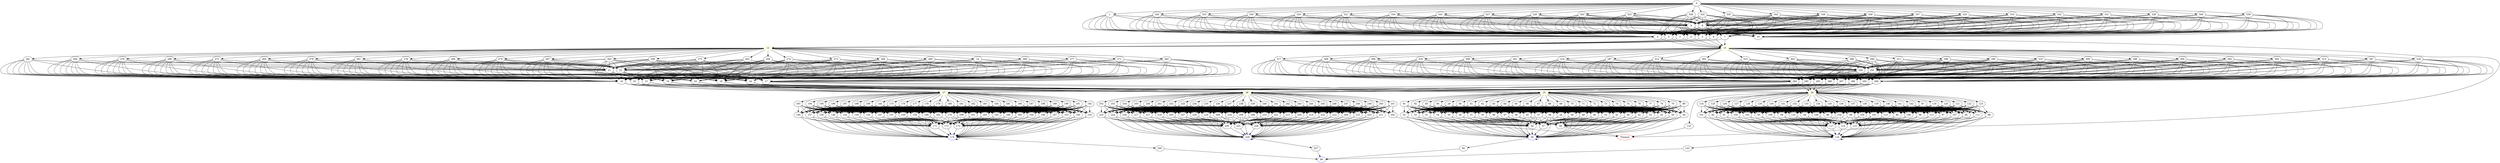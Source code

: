 digraph G {
	0 -> 1;
	0 -> 319;
	0 -> 320;
	0 -> 321;
	0 -> 322;
	0 -> 323;
	0 -> 324;
	0 -> 325;
	0 -> 326;
	0 -> 327;
	0 -> 328;
	0 -> 329;
	0 -> 330;
	0 -> 331;
	0 -> 332;
	0 -> 333;
	0 -> 334;
	0 -> 335;
	0 -> 336;
	0 -> 337;
	0 -> 338;
	0 -> 339;
	0 -> 340;
	0 -> 341;
	0 -> 342;
	0 -> 343;
	1 -> 2;
	1 -> 3;
	1 -> 4;
	1 -> 5;
	1 -> 6;
	1 -> 7;
	1 -> 8;
	1 -> 9;
	1 -> 10;
	1 -> 11;
	2 -> "12";
12 [color=yellow];
	2 -> "13";
13 [color=yellow];
	3 -> "12";
12 [color=yellow];
	3 -> "13";
13 [color=yellow];
	4 -> "12";
12 [color=yellow];
	4 -> "13";
13 [color=yellow];
	5 -> "12";
12 [color=yellow];
	5 -> "13";
13 [color=yellow];
	6 -> "12";
12 [color=yellow];
	6 -> "13";
13 [color=yellow];
	7 -> "12";
12 [color=yellow];
	7 -> "13";
13 [color=yellow];
	8 -> 2;
	8 -> 3;
	8 -> 4;
	8 -> 5;
	8 -> 6;
	8 -> 7;
	8 -> 10;
	8 -> 11;
	9 -> 2;
	9 -> 3;
	9 -> 4;
	9 -> 5;
	9 -> 6;
	9 -> 7;
	9 -> 10;
	9 -> 11;
	10 -> "Timeout";
Timeout [color=red];
	11 -> "12";
12 [color=yellow];
	11 -> "13";
13 [color=yellow];
	12 -> 14;
	12 -> 258;
	12 -> 259;
	12 -> 260;
	12 -> 261;
	12 -> 262;
	12 -> 263;
	12 -> 264;
	12 -> 265;
	12 -> 266;
	12 -> 267;
	12 -> 268;
	12 -> 269;
	12 -> 270;
	12 -> 271;
	12 -> 272;
	12 -> 273;
	12 -> 274;
	12 -> 275;
	12 -> 276;
	12 -> 277;
	12 -> 278;
	12 -> 279;
	12 -> 280;
	12 -> 281;
	12 -> 282;
	13 -> 283;
	13 -> 294;
	13 -> 295;
	13 -> 296;
	13 -> 297;
	13 -> 298;
	13 -> 299;
	13 -> 300;
	13 -> 301;
	13 -> 302;
	13 -> 303;
	13 -> 304;
	13 -> 305;
	13 -> 306;
	13 -> 307;
	13 -> 308;
	13 -> 309;
	13 -> 310;
	13 -> 311;
	13 -> 312;
	13 -> 313;
	13 -> 314;
	13 -> 315;
	13 -> 316;
	13 -> 317;
	13 -> 318;
	14 -> 15;
	14 -> 16;
	14 -> 17;
	14 -> 18;
	14 -> 19;
	14 -> 20;
	14 -> 21;
	14 -> 22;
	14 -> 23;
	14 -> 24;
	15 -> "25";
25 [color=yellow];
	15 -> "26";
26 [color=yellow];
	15 -> "27";
27 [color=yellow];
	15 -> "28";
28 [color=yellow];
	16 -> "25";
25 [color=yellow];
	16 -> "26";
26 [color=yellow];
	16 -> "27";
27 [color=yellow];
	16 -> "28";
28 [color=yellow];
	17 -> "25";
25 [color=yellow];
	17 -> "26";
26 [color=yellow];
	17 -> "27";
27 [color=yellow];
	17 -> "28";
28 [color=yellow];
	18 -> "25";
25 [color=yellow];
	18 -> "26";
26 [color=yellow];
	18 -> "27";
27 [color=yellow];
	18 -> "28";
28 [color=yellow];
	19 -> "25";
25 [color=yellow];
	19 -> "26";
26 [color=yellow];
	19 -> "27";
27 [color=yellow];
	19 -> "28";
28 [color=yellow];
	20 -> "25";
25 [color=yellow];
	20 -> "26";
26 [color=yellow];
	20 -> "27";
27 [color=yellow];
	20 -> "28";
28 [color=yellow];
	21 -> 15;
	21 -> 16;
	21 -> 17;
	21 -> 18;
	21 -> 19;
	21 -> 20;
	21 -> 23;
	21 -> 24;
	22 -> 15;
	22 -> 16;
	22 -> 17;
	22 -> 18;
	22 -> 19;
	22 -> 20;
	22 -> 23;
	22 -> 24;
	23 -> "25";
25 [color=yellow];
	23 -> "26";
26 [color=yellow];
	23 -> "27";
27 [color=yellow];
	23 -> "28";
28 [color=yellow];
	24 -> "25";
25 [color=yellow];
	24 -> "26";
26 [color=yellow];
	24 -> "27";
27 [color=yellow];
	24 -> "28";
28 [color=yellow];
	25 -> 29;
	25 -> 60;
	25 -> 61;
	25 -> 62;
	25 -> 63;
	25 -> 64;
	25 -> 65;
	25 -> 66;
	25 -> 67;
	25 -> 68;
	25 -> 69;
	25 -> 70;
	25 -> 71;
	25 -> 72;
	25 -> 73;
	25 -> 74;
	25 -> 75;
	25 -> 76;
	25 -> 77;
	25 -> 78;
	25 -> 79;
	25 -> 80;
	25 -> 81;
	25 -> 82;
	25 -> 83;
	25 -> 84;
	26 -> 87;
	26 -> 118;
	26 -> 119;
	26 -> 120;
	26 -> 121;
	26 -> 122;
	26 -> 123;
	26 -> 124;
	26 -> 125;
	26 -> 126;
	26 -> 127;
	26 -> 128;
	26 -> 129;
	26 -> 130;
	26 -> 131;
	26 -> 132;
	26 -> 133;
	26 -> 134;
	26 -> 135;
	26 -> 136;
	26 -> 137;
	26 -> 138;
	26 -> 139;
	26 -> 140;
	26 -> 141;
	26 -> 142;
	27 -> 144;
	27 -> 175;
	27 -> 176;
	27 -> 177;
	27 -> 178;
	27 -> 179;
	27 -> 180;
	27 -> 181;
	27 -> 182;
	27 -> 183;
	27 -> 184;
	27 -> 185;
	27 -> 186;
	27 -> 187;
	27 -> 188;
	27 -> 189;
	27 -> 190;
	27 -> 191;
	27 -> 192;
	27 -> 193;
	27 -> 194;
	27 -> 195;
	27 -> 196;
	27 -> 197;
	27 -> 198;
	27 -> 199;
	28 -> 201;
	28 -> 232;
	28 -> 233;
	28 -> 234;
	28 -> 235;
	28 -> 236;
	28 -> 237;
	28 -> 238;
	28 -> 239;
	28 -> 240;
	28 -> 241;
	28 -> 242;
	28 -> 243;
	28 -> 244;
	28 -> 245;
	28 -> 246;
	28 -> 247;
	28 -> 248;
	28 -> 249;
	28 -> 250;
	28 -> 251;
	28 -> 252;
	28 -> 253;
	28 -> 254;
	28 -> 255;
	28 -> 256;
	29 -> 30;
	29 -> 31;
	29 -> 32;
	29 -> 33;
	29 -> 34;
	29 -> 35;
	29 -> 36;
	29 -> 37;
	29 -> 38;
	29 -> 39;
	29 -> 40;
	29 -> 41;
	29 -> 42;
	29 -> 43;
	29 -> 44;
	29 -> 45;
	29 -> 46;
	29 -> 47;
	29 -> 48;
	29 -> 49;
	29 -> 50;
	29 -> 51;
	29 -> 52;
	29 -> 53;
	29 -> 54;
	29 -> 55;
	30 -> "56";
56 [color=blue];
	30 -> 57;
	30 -> 58;
	30 -> 59;
	31 -> "56";
56 [color=blue];
	31 -> 57;
	31 -> 58;
	31 -> 59;
	32 -> "56";
56 [color=blue];
	32 -> 57;
	32 -> 58;
	32 -> 59;
	33 -> "56";
56 [color=blue];
	33 -> 57;
	33 -> 58;
	33 -> 59;
	34 -> "56";
56 [color=blue];
	34 -> 57;
	34 -> 58;
	34 -> 59;
	35 -> "56";
56 [color=blue];
	35 -> 57;
	35 -> 58;
	35 -> 59;
	36 -> "56";
56 [color=blue];
	36 -> 57;
	36 -> 58;
	36 -> 59;
	37 -> "56";
56 [color=blue];
	37 -> 57;
	37 -> 58;
	37 -> 59;
	38 -> "56";
56 [color=blue];
	38 -> 57;
	38 -> 58;
	38 -> 59;
	39 -> "56";
56 [color=blue];
	39 -> 57;
	39 -> 58;
	39 -> 59;
	40 -> "56";
56 [color=blue];
	40 -> 57;
	40 -> 58;
	40 -> 59;
	41 -> "56";
56 [color=blue];
	41 -> 57;
	41 -> 58;
	41 -> 59;
	42 -> "56";
56 [color=blue];
	42 -> 57;
	42 -> 58;
	42 -> 59;
	43 -> "56";
56 [color=blue];
	43 -> 57;
	43 -> 58;
	43 -> 59;
	44 -> "56";
56 [color=blue];
	44 -> 57;
	44 -> 58;
	44 -> 59;
	45 -> "56";
56 [color=blue];
	45 -> 57;
	45 -> 58;
	45 -> 59;
	46 -> "56";
56 [color=blue];
	46 -> 57;
	46 -> 58;
	46 -> 59;
	47 -> "56";
56 [color=blue];
	47 -> 57;
	47 -> 58;
	47 -> 59;
	48 -> "56";
56 [color=blue];
	48 -> 57;
	48 -> 58;
	48 -> 59;
	49 -> "56";
56 [color=blue];
	49 -> 57;
	49 -> 58;
	49 -> 59;
	50 -> "56";
56 [color=blue];
	50 -> 57;
	50 -> 58;
	50 -> 59;
	51 -> "56";
56 [color=blue];
	51 -> 57;
	51 -> 58;
	51 -> 59;
	52 -> "56";
56 [color=blue];
	52 -> 57;
	52 -> 58;
	52 -> 59;
	53 -> "56";
56 [color=blue];
	53 -> 57;
	53 -> 58;
	53 -> 59;
	54 -> "56";
56 [color=blue];
	54 -> 57;
	54 -> 58;
	54 -> 59;
	55 -> "56";
56 [color=blue];
	55 -> 57;
	55 -> 58;
	55 -> 59;
	56 -> "56";
56 [color=blue];
	56 -> 85;
	57 -> "56";
56 [color=blue];
	58 -> "Timeout";
Timeout [color=red];
	59 -> "56";
56 [color=blue];
	60 -> 30;
	60 -> 31;
	60 -> 32;
	60 -> 33;
	60 -> 34;
	60 -> 35;
	60 -> 36;
	60 -> 37;
	60 -> 38;
	60 -> 39;
	60 -> 40;
	60 -> 41;
	60 -> 42;
	60 -> 43;
	60 -> 44;
	60 -> 45;
	60 -> 46;
	60 -> 47;
	60 -> 48;
	60 -> 49;
	60 -> 50;
	60 -> 51;
	60 -> 52;
	60 -> 53;
	60 -> 54;
	60 -> 55;
	61 -> 30;
	61 -> 31;
	61 -> 32;
	61 -> 33;
	61 -> 34;
	61 -> 35;
	61 -> 36;
	61 -> 37;
	61 -> 38;
	61 -> 39;
	61 -> 40;
	61 -> 41;
	61 -> 42;
	61 -> 43;
	61 -> 44;
	61 -> 45;
	61 -> 46;
	61 -> 47;
	61 -> 48;
	61 -> 49;
	61 -> 50;
	61 -> 51;
	61 -> 52;
	61 -> 53;
	61 -> 54;
	61 -> 55;
	62 -> 30;
	62 -> 31;
	62 -> 32;
	62 -> 33;
	62 -> 34;
	62 -> 35;
	62 -> 36;
	62 -> 37;
	62 -> 38;
	62 -> 39;
	62 -> 40;
	62 -> 41;
	62 -> 42;
	62 -> 43;
	62 -> 44;
	62 -> 45;
	62 -> 46;
	62 -> 47;
	62 -> 48;
	62 -> 49;
	62 -> 50;
	62 -> 51;
	62 -> 52;
	62 -> 53;
	62 -> 54;
	62 -> 55;
	63 -> 30;
	63 -> 31;
	63 -> 32;
	63 -> 33;
	63 -> 34;
	63 -> 35;
	63 -> 36;
	63 -> 37;
	63 -> 38;
	63 -> 39;
	63 -> 40;
	63 -> 41;
	63 -> 42;
	63 -> 43;
	63 -> 44;
	63 -> 45;
	63 -> 46;
	63 -> 47;
	63 -> 48;
	63 -> 49;
	63 -> 50;
	63 -> 51;
	63 -> 52;
	63 -> 53;
	63 -> 54;
	63 -> 55;
	64 -> 30;
	64 -> 31;
	64 -> 32;
	64 -> 33;
	64 -> 34;
	64 -> 35;
	64 -> 36;
	64 -> 37;
	64 -> 38;
	64 -> 39;
	64 -> 40;
	64 -> 41;
	64 -> 42;
	64 -> 43;
	64 -> 44;
	64 -> 45;
	64 -> 46;
	64 -> 47;
	64 -> 48;
	64 -> 49;
	64 -> 50;
	64 -> 51;
	64 -> 52;
	64 -> 53;
	64 -> 54;
	64 -> 55;
	65 -> 30;
	65 -> 31;
	65 -> 32;
	65 -> 33;
	65 -> 34;
	65 -> 35;
	65 -> 36;
	65 -> 37;
	65 -> 38;
	65 -> 39;
	65 -> 40;
	65 -> 41;
	65 -> 42;
	65 -> 43;
	65 -> 44;
	65 -> 45;
	65 -> 46;
	65 -> 47;
	65 -> 48;
	65 -> 49;
	65 -> 50;
	65 -> 51;
	65 -> 52;
	65 -> 53;
	65 -> 54;
	65 -> 55;
	66 -> 30;
	66 -> 31;
	66 -> 32;
	66 -> 33;
	66 -> 34;
	66 -> 35;
	66 -> 36;
	66 -> 37;
	66 -> 38;
	66 -> 39;
	66 -> 40;
	66 -> 41;
	66 -> 42;
	66 -> 43;
	66 -> 44;
	66 -> 45;
	66 -> 46;
	66 -> 47;
	66 -> 48;
	66 -> 49;
	66 -> 50;
	66 -> 51;
	66 -> 52;
	66 -> 53;
	66 -> 54;
	66 -> 55;
	67 -> 30;
	67 -> 31;
	67 -> 32;
	67 -> 33;
	67 -> 34;
	67 -> 35;
	67 -> 36;
	67 -> 37;
	67 -> 38;
	67 -> 39;
	67 -> 40;
	67 -> 41;
	67 -> 42;
	67 -> 43;
	67 -> 44;
	67 -> 45;
	67 -> 46;
	67 -> 47;
	67 -> 48;
	67 -> 49;
	67 -> 50;
	67 -> 51;
	67 -> 52;
	67 -> 53;
	67 -> 54;
	67 -> 55;
	68 -> 30;
	68 -> 31;
	68 -> 32;
	68 -> 33;
	68 -> 34;
	68 -> 35;
	68 -> 36;
	68 -> 37;
	68 -> 38;
	68 -> 39;
	68 -> 40;
	68 -> 41;
	68 -> 42;
	68 -> 43;
	68 -> 44;
	68 -> 45;
	68 -> 46;
	68 -> 47;
	68 -> 48;
	68 -> 49;
	68 -> 50;
	68 -> 51;
	68 -> 52;
	68 -> 53;
	68 -> 54;
	68 -> 55;
	69 -> 30;
	69 -> 31;
	69 -> 32;
	69 -> 33;
	69 -> 34;
	69 -> 35;
	69 -> 36;
	69 -> 37;
	69 -> 38;
	69 -> 39;
	69 -> 40;
	69 -> 41;
	69 -> 42;
	69 -> 43;
	69 -> 44;
	69 -> 45;
	69 -> 46;
	69 -> 47;
	69 -> 48;
	69 -> 49;
	69 -> 50;
	69 -> 51;
	69 -> 52;
	69 -> 53;
	69 -> 54;
	69 -> 55;
	70 -> 30;
	70 -> 31;
	70 -> 32;
	70 -> 33;
	70 -> 34;
	70 -> 35;
	70 -> 36;
	70 -> 37;
	70 -> 38;
	70 -> 39;
	70 -> 40;
	70 -> 41;
	70 -> 42;
	70 -> 43;
	70 -> 44;
	70 -> 45;
	70 -> 46;
	70 -> 47;
	70 -> 48;
	70 -> 49;
	70 -> 50;
	70 -> 51;
	70 -> 52;
	70 -> 53;
	70 -> 54;
	70 -> 55;
	71 -> 30;
	71 -> 31;
	71 -> 32;
	71 -> 33;
	71 -> 34;
	71 -> 35;
	71 -> 36;
	71 -> 37;
	71 -> 38;
	71 -> 39;
	71 -> 40;
	71 -> 41;
	71 -> 42;
	71 -> 43;
	71 -> 44;
	71 -> 45;
	71 -> 46;
	71 -> 47;
	71 -> 48;
	71 -> 49;
	71 -> 50;
	71 -> 51;
	71 -> 52;
	71 -> 53;
	71 -> 54;
	71 -> 55;
	72 -> 30;
	72 -> 31;
	72 -> 32;
	72 -> 33;
	72 -> 34;
	72 -> 35;
	72 -> 36;
	72 -> 37;
	72 -> 38;
	72 -> 39;
	72 -> 40;
	72 -> 41;
	72 -> 42;
	72 -> 43;
	72 -> 44;
	72 -> 45;
	72 -> 46;
	72 -> 47;
	72 -> 48;
	72 -> 49;
	72 -> 50;
	72 -> 51;
	72 -> 52;
	72 -> 53;
	72 -> 54;
	72 -> 55;
	73 -> 30;
	73 -> 31;
	73 -> 32;
	73 -> 33;
	73 -> 34;
	73 -> 35;
	73 -> 36;
	73 -> 37;
	73 -> 38;
	73 -> 39;
	73 -> 40;
	73 -> 41;
	73 -> 42;
	73 -> 43;
	73 -> 44;
	73 -> 45;
	73 -> 46;
	73 -> 47;
	73 -> 48;
	73 -> 49;
	73 -> 50;
	73 -> 51;
	73 -> 52;
	73 -> 53;
	73 -> 54;
	73 -> 55;
	74 -> 30;
	74 -> 31;
	74 -> 32;
	74 -> 33;
	74 -> 34;
	74 -> 35;
	74 -> 36;
	74 -> 37;
	74 -> 38;
	74 -> 39;
	74 -> 40;
	74 -> 41;
	74 -> 42;
	74 -> 43;
	74 -> 44;
	74 -> 45;
	74 -> 46;
	74 -> 47;
	74 -> 48;
	74 -> 49;
	74 -> 50;
	74 -> 51;
	74 -> 52;
	74 -> 53;
	74 -> 54;
	74 -> 55;
	75 -> 30;
	75 -> 31;
	75 -> 32;
	75 -> 33;
	75 -> 34;
	75 -> 35;
	75 -> 36;
	75 -> 37;
	75 -> 38;
	75 -> 39;
	75 -> 40;
	75 -> 41;
	75 -> 42;
	75 -> 43;
	75 -> 44;
	75 -> 45;
	75 -> 46;
	75 -> 47;
	75 -> 48;
	75 -> 49;
	75 -> 50;
	75 -> 51;
	75 -> 52;
	75 -> 53;
	75 -> 54;
	75 -> 55;
	76 -> 30;
	76 -> 31;
	76 -> 32;
	76 -> 33;
	76 -> 34;
	76 -> 35;
	76 -> 36;
	76 -> 37;
	76 -> 38;
	76 -> 39;
	76 -> 40;
	76 -> 41;
	76 -> 42;
	76 -> 43;
	76 -> 44;
	76 -> 45;
	76 -> 46;
	76 -> 47;
	76 -> 48;
	76 -> 49;
	76 -> 50;
	76 -> 51;
	76 -> 52;
	76 -> 53;
	76 -> 54;
	76 -> 55;
	77 -> 30;
	77 -> 31;
	77 -> 32;
	77 -> 33;
	77 -> 34;
	77 -> 35;
	77 -> 36;
	77 -> 37;
	77 -> 38;
	77 -> 39;
	77 -> 40;
	77 -> 41;
	77 -> 42;
	77 -> 43;
	77 -> 44;
	77 -> 45;
	77 -> 46;
	77 -> 47;
	77 -> 48;
	77 -> 49;
	77 -> 50;
	77 -> 51;
	77 -> 52;
	77 -> 53;
	77 -> 54;
	77 -> 55;
	78 -> 30;
	78 -> 31;
	78 -> 32;
	78 -> 33;
	78 -> 34;
	78 -> 35;
	78 -> 36;
	78 -> 37;
	78 -> 38;
	78 -> 39;
	78 -> 40;
	78 -> 41;
	78 -> 42;
	78 -> 43;
	78 -> 44;
	78 -> 45;
	78 -> 46;
	78 -> 47;
	78 -> 48;
	78 -> 49;
	78 -> 50;
	78 -> 51;
	78 -> 52;
	78 -> 53;
	78 -> 54;
	78 -> 55;
	79 -> 30;
	79 -> 31;
	79 -> 32;
	79 -> 33;
	79 -> 34;
	79 -> 35;
	79 -> 36;
	79 -> 37;
	79 -> 38;
	79 -> 39;
	79 -> 40;
	79 -> 41;
	79 -> 42;
	79 -> 43;
	79 -> 44;
	79 -> 45;
	79 -> 46;
	79 -> 47;
	79 -> 48;
	79 -> 49;
	79 -> 50;
	79 -> 51;
	79 -> 52;
	79 -> 53;
	79 -> 54;
	79 -> 55;
	80 -> 30;
	80 -> 31;
	80 -> 32;
	80 -> 33;
	80 -> 34;
	80 -> 35;
	80 -> 36;
	80 -> 37;
	80 -> 38;
	80 -> 39;
	80 -> 40;
	80 -> 41;
	80 -> 42;
	80 -> 43;
	80 -> 44;
	80 -> 45;
	80 -> 46;
	80 -> 47;
	80 -> 48;
	80 -> 49;
	80 -> 50;
	80 -> 51;
	80 -> 52;
	80 -> 53;
	80 -> 54;
	80 -> 55;
	81 -> 30;
	81 -> 31;
	81 -> 32;
	81 -> 33;
	81 -> 34;
	81 -> 35;
	81 -> 36;
	81 -> 37;
	81 -> 38;
	81 -> 39;
	81 -> 40;
	81 -> 41;
	81 -> 42;
	81 -> 43;
	81 -> 44;
	81 -> 45;
	81 -> 46;
	81 -> 47;
	81 -> 48;
	81 -> 49;
	81 -> 50;
	81 -> 51;
	81 -> 52;
	81 -> 53;
	81 -> 54;
	81 -> 55;
	82 -> 30;
	82 -> 31;
	82 -> 32;
	82 -> 33;
	82 -> 34;
	82 -> 35;
	82 -> 36;
	82 -> 37;
	82 -> 38;
	82 -> 39;
	82 -> 40;
	82 -> 41;
	82 -> 42;
	82 -> 43;
	82 -> 44;
	82 -> 45;
	82 -> 46;
	82 -> 47;
	82 -> 48;
	82 -> 49;
	82 -> 50;
	82 -> 51;
	82 -> 52;
	82 -> 53;
	82 -> 54;
	82 -> 55;
	83 -> 30;
	83 -> 31;
	83 -> 32;
	83 -> 33;
	83 -> 34;
	83 -> 35;
	83 -> 36;
	83 -> 37;
	83 -> 38;
	83 -> 39;
	83 -> 40;
	83 -> 41;
	83 -> 42;
	83 -> 43;
	83 -> 44;
	83 -> 45;
	83 -> 46;
	83 -> 47;
	83 -> 48;
	83 -> 49;
	83 -> 50;
	83 -> 51;
	83 -> 52;
	83 -> 53;
	83 -> 54;
	83 -> 55;
	84 -> 30;
	84 -> 31;
	84 -> 32;
	84 -> 33;
	84 -> 34;
	84 -> 35;
	84 -> 36;
	84 -> 37;
	84 -> 38;
	84 -> 39;
	84 -> 40;
	84 -> 41;
	84 -> 42;
	84 -> 43;
	84 -> 44;
	84 -> 45;
	84 -> 46;
	84 -> 47;
	84 -> 48;
	84 -> 49;
	84 -> 50;
	84 -> 51;
	84 -> 52;
	84 -> 53;
	84 -> 54;
	84 -> 55;
	85 -> "86";
86 [color=blue];
	87 -> 88;
	87 -> 89;
	87 -> 90;
	87 -> 91;
	87 -> 92;
	87 -> 93;
	87 -> 94;
	87 -> 95;
	87 -> 96;
	87 -> 97;
	87 -> 98;
	87 -> 99;
	87 -> 100;
	87 -> 101;
	87 -> 102;
	87 -> 103;
	87 -> 104;
	87 -> 105;
	87 -> 106;
	87 -> 107;
	87 -> 108;
	87 -> 109;
	87 -> 110;
	87 -> 111;
	87 -> 112;
	87 -> 113;
	88 -> 114;
	88 -> 115;
	88 -> "116";
116 [color=blue];
	88 -> 117;
	89 -> 114;
	89 -> 115;
	89 -> "116";
116 [color=blue];
	89 -> 117;
	90 -> 114;
	90 -> 115;
	90 -> "116";
116 [color=blue];
	90 -> 117;
	91 -> 114;
	91 -> 115;
	91 -> "116";
116 [color=blue];
	91 -> 117;
	92 -> 114;
	92 -> 115;
	92 -> "116";
116 [color=blue];
	92 -> 117;
	93 -> 114;
	93 -> 115;
	93 -> "116";
116 [color=blue];
	93 -> 117;
	94 -> 114;
	94 -> 115;
	94 -> "116";
116 [color=blue];
	94 -> 117;
	95 -> 114;
	95 -> 115;
	95 -> "116";
116 [color=blue];
	95 -> 117;
	96 -> 114;
	96 -> 115;
	96 -> "116";
116 [color=blue];
	96 -> 117;
	97 -> 114;
	97 -> 115;
	97 -> "116";
116 [color=blue];
	97 -> 117;
	98 -> 114;
	98 -> 115;
	98 -> "116";
116 [color=blue];
	98 -> 117;
	99 -> 114;
	99 -> 115;
	99 -> "116";
116 [color=blue];
	99 -> 117;
	100 -> 114;
	100 -> 115;
	100 -> "116";
116 [color=blue];
	100 -> 117;
	101 -> 114;
	101 -> 115;
	101 -> "116";
116 [color=blue];
	101 -> 117;
	102 -> 114;
	102 -> 115;
	102 -> "116";
116 [color=blue];
	102 -> 117;
	103 -> 114;
	103 -> 115;
	103 -> "116";
116 [color=blue];
	103 -> 117;
	104 -> 114;
	104 -> 115;
	104 -> "116";
116 [color=blue];
	104 -> 117;
	105 -> 114;
	105 -> 115;
	105 -> "116";
116 [color=blue];
	105 -> 117;
	106 -> 114;
	106 -> 115;
	106 -> "116";
116 [color=blue];
	106 -> 117;
	107 -> 114;
	107 -> 115;
	107 -> "116";
116 [color=blue];
	107 -> 117;
	108 -> 114;
	108 -> 115;
	108 -> "116";
116 [color=blue];
	108 -> 117;
	109 -> 114;
	109 -> 115;
	109 -> "116";
116 [color=blue];
	109 -> 117;
	110 -> 114;
	110 -> 115;
	110 -> "116";
116 [color=blue];
	110 -> 117;
	111 -> 114;
	111 -> 115;
	111 -> "116";
116 [color=blue];
	111 -> 117;
	112 -> 114;
	112 -> 115;
	112 -> "116";
116 [color=blue];
	112 -> 117;
	113 -> 114;
	113 -> 115;
	113 -> "116";
116 [color=blue];
	113 -> 117;
	114 -> "116";
116 [color=blue];
	115 -> "116";
116 [color=blue];
	116 -> "116";
116 [color=blue];
	116 -> 143;
	117 -> "116";
116 [color=blue];
	118 -> 88;
	118 -> 89;
	118 -> 90;
	118 -> 91;
	118 -> 92;
	118 -> 93;
	118 -> 94;
	118 -> 95;
	118 -> 96;
	118 -> 97;
	118 -> 98;
	118 -> 99;
	118 -> 100;
	118 -> 101;
	118 -> 102;
	118 -> 103;
	118 -> 104;
	118 -> 105;
	118 -> 106;
	118 -> 107;
	118 -> 108;
	118 -> 109;
	118 -> 110;
	118 -> 111;
	118 -> 112;
	118 -> 113;
	119 -> "Timeout";
Timeout [color=red];
	120 -> 88;
	120 -> 89;
	120 -> 90;
	120 -> 91;
	120 -> 92;
	120 -> 93;
	120 -> 94;
	120 -> 95;
	120 -> 96;
	120 -> 97;
	120 -> 98;
	120 -> 99;
	120 -> 100;
	120 -> 101;
	120 -> 102;
	120 -> 103;
	120 -> 104;
	120 -> 105;
	120 -> 106;
	120 -> 107;
	120 -> 108;
	120 -> 109;
	120 -> 110;
	120 -> 111;
	120 -> 112;
	120 -> 113;
	121 -> 88;
	121 -> 89;
	121 -> 90;
	121 -> 91;
	121 -> 92;
	121 -> 93;
	121 -> 94;
	121 -> 95;
	121 -> 96;
	121 -> 97;
	121 -> 98;
	121 -> 99;
	121 -> 100;
	121 -> 101;
	121 -> 102;
	121 -> 103;
	121 -> 104;
	121 -> 105;
	121 -> 106;
	121 -> 107;
	121 -> 108;
	121 -> 109;
	121 -> 110;
	121 -> 111;
	121 -> 112;
	121 -> 113;
	122 -> 88;
	122 -> 89;
	122 -> 90;
	122 -> 91;
	122 -> 92;
	122 -> 93;
	122 -> 94;
	122 -> 95;
	122 -> 96;
	122 -> 97;
	122 -> 98;
	122 -> 99;
	122 -> 100;
	122 -> 101;
	122 -> 102;
	122 -> 103;
	122 -> 104;
	122 -> 105;
	122 -> 106;
	122 -> 107;
	122 -> 108;
	122 -> 109;
	122 -> 110;
	122 -> 111;
	122 -> 112;
	122 -> 113;
	123 -> 88;
	123 -> 89;
	123 -> 90;
	123 -> 91;
	123 -> 92;
	123 -> 93;
	123 -> 94;
	123 -> 95;
	123 -> 96;
	123 -> 97;
	123 -> 98;
	123 -> 99;
	123 -> 100;
	123 -> 101;
	123 -> 102;
	123 -> 103;
	123 -> 104;
	123 -> 105;
	123 -> 106;
	123 -> 107;
	123 -> 108;
	123 -> 109;
	123 -> 110;
	123 -> 111;
	123 -> 112;
	123 -> 113;
	124 -> 88;
	124 -> 89;
	124 -> 90;
	124 -> 91;
	124 -> 92;
	124 -> 93;
	124 -> 94;
	124 -> 95;
	124 -> 96;
	124 -> 97;
	124 -> 98;
	124 -> 99;
	124 -> 100;
	124 -> 101;
	124 -> 102;
	124 -> 103;
	124 -> 104;
	124 -> 105;
	124 -> 106;
	124 -> 107;
	124 -> 108;
	124 -> 109;
	124 -> 110;
	124 -> 111;
	124 -> 112;
	124 -> 113;
	125 -> 88;
	125 -> 89;
	125 -> 90;
	125 -> 91;
	125 -> 92;
	125 -> 93;
	125 -> 94;
	125 -> 95;
	125 -> 96;
	125 -> 97;
	125 -> 98;
	125 -> 99;
	125 -> 100;
	125 -> 101;
	125 -> 102;
	125 -> 103;
	125 -> 104;
	125 -> 105;
	125 -> 106;
	125 -> 107;
	125 -> 108;
	125 -> 109;
	125 -> 110;
	125 -> 111;
	125 -> 112;
	125 -> 113;
	126 -> 88;
	126 -> 89;
	126 -> 90;
	126 -> 91;
	126 -> 92;
	126 -> 93;
	126 -> 94;
	126 -> 95;
	126 -> 96;
	126 -> 97;
	126 -> 98;
	126 -> 99;
	126 -> 100;
	126 -> 101;
	126 -> 102;
	126 -> 103;
	126 -> 104;
	126 -> 105;
	126 -> 106;
	126 -> 107;
	126 -> 108;
	126 -> 109;
	126 -> 110;
	126 -> 111;
	126 -> 112;
	126 -> 113;
	127 -> 88;
	127 -> 89;
	127 -> 90;
	127 -> 91;
	127 -> 92;
	127 -> 93;
	127 -> 94;
	127 -> 95;
	127 -> 96;
	127 -> 97;
	127 -> 98;
	127 -> 99;
	127 -> 100;
	127 -> 101;
	127 -> 102;
	127 -> 103;
	127 -> 104;
	127 -> 105;
	127 -> 106;
	127 -> 107;
	127 -> 108;
	127 -> 109;
	127 -> 110;
	127 -> 111;
	127 -> 112;
	127 -> 113;
	128 -> 88;
	128 -> 89;
	128 -> 90;
	128 -> 91;
	128 -> 92;
	128 -> 93;
	128 -> 94;
	128 -> 95;
	128 -> 96;
	128 -> 97;
	128 -> 98;
	128 -> 99;
	128 -> 100;
	128 -> 101;
	128 -> 102;
	128 -> 103;
	128 -> 104;
	128 -> 105;
	128 -> 106;
	128 -> 107;
	128 -> 108;
	128 -> 109;
	128 -> 110;
	128 -> 111;
	128 -> 112;
	128 -> 113;
	129 -> 88;
	129 -> 89;
	129 -> 90;
	129 -> 91;
	129 -> 92;
	129 -> 93;
	129 -> 94;
	129 -> 95;
	129 -> 96;
	129 -> 97;
	129 -> 98;
	129 -> 99;
	129 -> 100;
	129 -> 101;
	129 -> 102;
	129 -> 103;
	129 -> 104;
	129 -> 105;
	129 -> 106;
	129 -> 107;
	129 -> 108;
	129 -> 109;
	129 -> 110;
	129 -> 111;
	129 -> 112;
	129 -> 113;
	130 -> 88;
	130 -> 89;
	130 -> 90;
	130 -> 91;
	130 -> 92;
	130 -> 93;
	130 -> 94;
	130 -> 95;
	130 -> 96;
	130 -> 97;
	130 -> 98;
	130 -> 99;
	130 -> 100;
	130 -> 101;
	130 -> 102;
	130 -> 103;
	130 -> 104;
	130 -> 105;
	130 -> 106;
	130 -> 107;
	130 -> 108;
	130 -> 109;
	130 -> 110;
	130 -> 111;
	130 -> 112;
	130 -> 113;
	131 -> 88;
	131 -> 89;
	131 -> 90;
	131 -> 91;
	131 -> 92;
	131 -> 93;
	131 -> 94;
	131 -> 95;
	131 -> 96;
	131 -> 97;
	131 -> 98;
	131 -> 99;
	131 -> 100;
	131 -> 101;
	131 -> 102;
	131 -> 103;
	131 -> 104;
	131 -> 105;
	131 -> 106;
	131 -> 107;
	131 -> 108;
	131 -> 109;
	131 -> 110;
	131 -> 111;
	131 -> 112;
	131 -> 113;
	132 -> 88;
	132 -> 89;
	132 -> 90;
	132 -> 91;
	132 -> 92;
	132 -> 93;
	132 -> 94;
	132 -> 95;
	132 -> 96;
	132 -> 97;
	132 -> 98;
	132 -> 99;
	132 -> 100;
	132 -> 101;
	132 -> 102;
	132 -> 103;
	132 -> 104;
	132 -> 105;
	132 -> 106;
	132 -> 107;
	132 -> 108;
	132 -> 109;
	132 -> 110;
	132 -> 111;
	132 -> 112;
	132 -> 113;
	133 -> 88;
	133 -> 89;
	133 -> 90;
	133 -> 91;
	133 -> 92;
	133 -> 93;
	133 -> 94;
	133 -> 95;
	133 -> 96;
	133 -> 97;
	133 -> 98;
	133 -> 99;
	133 -> 100;
	133 -> 101;
	133 -> 102;
	133 -> 103;
	133 -> 104;
	133 -> 105;
	133 -> 106;
	133 -> 107;
	133 -> 108;
	133 -> 109;
	133 -> 110;
	133 -> 111;
	133 -> 112;
	133 -> 113;
	134 -> 88;
	134 -> 89;
	134 -> 90;
	134 -> 91;
	134 -> 92;
	134 -> 93;
	134 -> 94;
	134 -> 95;
	134 -> 96;
	134 -> 97;
	134 -> 98;
	134 -> 99;
	134 -> 100;
	134 -> 101;
	134 -> 102;
	134 -> 103;
	134 -> 104;
	134 -> 105;
	134 -> 106;
	134 -> 107;
	134 -> 108;
	134 -> 109;
	134 -> 110;
	134 -> 111;
	134 -> 112;
	134 -> 113;
	135 -> 88;
	135 -> 89;
	135 -> 90;
	135 -> 91;
	135 -> 92;
	135 -> 93;
	135 -> 94;
	135 -> 95;
	135 -> 96;
	135 -> 97;
	135 -> 98;
	135 -> 99;
	135 -> 100;
	135 -> 101;
	135 -> 102;
	135 -> 103;
	135 -> 104;
	135 -> 105;
	135 -> 106;
	135 -> 107;
	135 -> 108;
	135 -> 109;
	135 -> 110;
	135 -> 111;
	135 -> 112;
	135 -> 113;
	136 -> 88;
	136 -> 89;
	136 -> 90;
	136 -> 91;
	136 -> 92;
	136 -> 93;
	136 -> 94;
	136 -> 95;
	136 -> 96;
	136 -> 97;
	136 -> 98;
	136 -> 99;
	136 -> 100;
	136 -> 101;
	136 -> 102;
	136 -> 103;
	136 -> 104;
	136 -> 105;
	136 -> 106;
	136 -> 107;
	136 -> 108;
	136 -> 109;
	136 -> 110;
	136 -> 111;
	136 -> 112;
	136 -> 113;
	137 -> 88;
	137 -> 89;
	137 -> 90;
	137 -> 91;
	137 -> 92;
	137 -> 93;
	137 -> 94;
	137 -> 95;
	137 -> 96;
	137 -> 97;
	137 -> 98;
	137 -> 99;
	137 -> 100;
	137 -> 101;
	137 -> 102;
	137 -> 103;
	137 -> 104;
	137 -> 105;
	137 -> 106;
	137 -> 107;
	137 -> 108;
	137 -> 109;
	137 -> 110;
	137 -> 111;
	137 -> 112;
	137 -> 113;
	138 -> 88;
	138 -> 89;
	138 -> 90;
	138 -> 91;
	138 -> 92;
	138 -> 93;
	138 -> 94;
	138 -> 95;
	138 -> 96;
	138 -> 97;
	138 -> 98;
	138 -> 99;
	138 -> 100;
	138 -> 101;
	138 -> 102;
	138 -> 103;
	138 -> 104;
	138 -> 105;
	138 -> 106;
	138 -> 107;
	138 -> 108;
	138 -> 109;
	138 -> 110;
	138 -> 111;
	138 -> 112;
	138 -> 113;
	139 -> 88;
	139 -> 89;
	139 -> 90;
	139 -> 91;
	139 -> 92;
	139 -> 93;
	139 -> 94;
	139 -> 95;
	139 -> 96;
	139 -> 97;
	139 -> 98;
	139 -> 99;
	139 -> 100;
	139 -> 101;
	139 -> 102;
	139 -> 103;
	139 -> 104;
	139 -> 105;
	139 -> 106;
	139 -> 107;
	139 -> 108;
	139 -> 109;
	139 -> 110;
	139 -> 111;
	139 -> 112;
	139 -> 113;
	140 -> 88;
	140 -> 89;
	140 -> 90;
	140 -> 91;
	140 -> 92;
	140 -> 93;
	140 -> 94;
	140 -> 95;
	140 -> 96;
	140 -> 97;
	140 -> 98;
	140 -> 99;
	140 -> 100;
	140 -> 101;
	140 -> 102;
	140 -> 103;
	140 -> 104;
	140 -> 105;
	140 -> 106;
	140 -> 107;
	140 -> 108;
	140 -> 109;
	140 -> 110;
	140 -> 111;
	140 -> 112;
	140 -> 113;
	141 -> 88;
	141 -> 89;
	141 -> 90;
	141 -> 91;
	141 -> 92;
	141 -> 93;
	141 -> 94;
	141 -> 95;
	141 -> 96;
	141 -> 97;
	141 -> 98;
	141 -> 99;
	141 -> 100;
	141 -> 101;
	141 -> 102;
	141 -> 103;
	141 -> 104;
	141 -> 105;
	141 -> 106;
	141 -> 107;
	141 -> 108;
	141 -> 109;
	141 -> 110;
	141 -> 111;
	141 -> 112;
	141 -> 113;
	142 -> 88;
	142 -> 89;
	142 -> 90;
	142 -> 91;
	142 -> 92;
	142 -> 93;
	142 -> 94;
	142 -> 95;
	142 -> 96;
	142 -> 97;
	142 -> 98;
	142 -> 99;
	142 -> 100;
	142 -> 101;
	142 -> 102;
	142 -> 103;
	142 -> 104;
	142 -> 105;
	142 -> 106;
	142 -> 107;
	142 -> 108;
	142 -> 109;
	142 -> 110;
	142 -> 111;
	142 -> 112;
	142 -> 113;
	143 -> "86";
86 [color=blue];
	144 -> 145;
	144 -> 146;
	144 -> 147;
	144 -> 148;
	144 -> 149;
	144 -> 150;
	144 -> 151;
	144 -> 152;
	144 -> 153;
	144 -> 154;
	144 -> 155;
	144 -> 156;
	144 -> 157;
	144 -> 158;
	144 -> 159;
	144 -> 160;
	144 -> 161;
	144 -> 162;
	144 -> 163;
	144 -> 164;
	144 -> 165;
	144 -> 166;
	144 -> 167;
	144 -> 168;
	144 -> 169;
	144 -> 170;
	145 -> 171;
	145 -> 172;
	145 -> 173;
	145 -> "174";
174 [color=blue];
	146 -> 171;
	146 -> 172;
	146 -> 173;
	146 -> "174";
174 [color=blue];
	147 -> 171;
	147 -> 172;
	147 -> 173;
	147 -> "174";
174 [color=blue];
	148 -> 171;
	148 -> 172;
	148 -> 173;
	148 -> "174";
174 [color=blue];
	149 -> 171;
	149 -> 172;
	149 -> 173;
	149 -> "174";
174 [color=blue];
	150 -> 171;
	150 -> 172;
	150 -> 173;
	150 -> "174";
174 [color=blue];
	151 -> 171;
	151 -> 172;
	151 -> 173;
	151 -> "174";
174 [color=blue];
	152 -> 171;
	152 -> 172;
	152 -> 173;
	152 -> "174";
174 [color=blue];
	153 -> 171;
	153 -> 172;
	153 -> 173;
	153 -> "174";
174 [color=blue];
	154 -> 171;
	154 -> 172;
	154 -> 173;
	154 -> "174";
174 [color=blue];
	155 -> 171;
	155 -> 172;
	155 -> 173;
	155 -> "174";
174 [color=blue];
	156 -> 171;
	156 -> 172;
	156 -> 173;
	156 -> "174";
174 [color=blue];
	157 -> 171;
	157 -> 172;
	157 -> 173;
	157 -> "174";
174 [color=blue];
	158 -> 171;
	158 -> 172;
	158 -> 173;
	158 -> "174";
174 [color=blue];
	159 -> 171;
	159 -> 172;
	159 -> 173;
	159 -> "174";
174 [color=blue];
	160 -> 171;
	160 -> 172;
	160 -> 173;
	160 -> "174";
174 [color=blue];
	161 -> 171;
	161 -> 172;
	161 -> 173;
	161 -> "174";
174 [color=blue];
	162 -> 171;
	162 -> 172;
	162 -> 173;
	162 -> "174";
174 [color=blue];
	163 -> 171;
	163 -> 172;
	163 -> 173;
	163 -> "174";
174 [color=blue];
	164 -> 171;
	164 -> 172;
	164 -> 173;
	164 -> "174";
174 [color=blue];
	165 -> 171;
	165 -> 172;
	165 -> 173;
	165 -> "174";
174 [color=blue];
	166 -> 171;
	166 -> 172;
	166 -> 173;
	166 -> "174";
174 [color=blue];
	167 -> 171;
	167 -> 172;
	167 -> 173;
	167 -> "174";
174 [color=blue];
	168 -> 171;
	168 -> 172;
	168 -> 173;
	168 -> "174";
174 [color=blue];
	169 -> 171;
	169 -> 172;
	169 -> 173;
	169 -> "174";
174 [color=blue];
	170 -> 171;
	170 -> 172;
	170 -> 173;
	170 -> "174";
174 [color=blue];
	171 -> "174";
174 [color=blue];
	172 -> "174";
174 [color=blue];
	173 -> "174";
174 [color=blue];
	174 -> "174";
174 [color=blue];
	174 -> 200;
	175 -> 145;
	175 -> 146;
	175 -> 147;
	175 -> 148;
	175 -> 149;
	175 -> 150;
	175 -> 151;
	175 -> 152;
	175 -> 153;
	175 -> 154;
	175 -> 155;
	175 -> 156;
	175 -> 157;
	175 -> 158;
	175 -> 159;
	175 -> 160;
	175 -> 161;
	175 -> 162;
	175 -> 163;
	175 -> 164;
	175 -> 165;
	175 -> 166;
	175 -> 167;
	175 -> 168;
	175 -> 169;
	175 -> 170;
	176 -> 145;
	176 -> 146;
	176 -> 147;
	176 -> 148;
	176 -> 149;
	176 -> 150;
	176 -> 151;
	176 -> 152;
	176 -> 153;
	176 -> 154;
	176 -> 155;
	176 -> 156;
	176 -> 157;
	176 -> 158;
	176 -> 159;
	176 -> 160;
	176 -> 161;
	176 -> 162;
	176 -> 163;
	176 -> 164;
	176 -> 165;
	176 -> 166;
	176 -> 167;
	176 -> 168;
	176 -> 169;
	176 -> 170;
	177 -> 145;
	177 -> 146;
	177 -> 147;
	177 -> 148;
	177 -> 149;
	177 -> 150;
	177 -> 151;
	177 -> 152;
	177 -> 153;
	177 -> 154;
	177 -> 155;
	177 -> 156;
	177 -> 157;
	177 -> 158;
	177 -> 159;
	177 -> 160;
	177 -> 161;
	177 -> 162;
	177 -> 163;
	177 -> 164;
	177 -> 165;
	177 -> 166;
	177 -> 167;
	177 -> 168;
	177 -> 169;
	177 -> 170;
	178 -> 145;
	178 -> 146;
	178 -> 147;
	178 -> 148;
	178 -> 149;
	178 -> 150;
	178 -> 151;
	178 -> 152;
	178 -> 153;
	178 -> 154;
	178 -> 155;
	178 -> 156;
	178 -> 157;
	178 -> 158;
	178 -> 159;
	178 -> 160;
	178 -> 161;
	178 -> 162;
	178 -> 163;
	178 -> 164;
	178 -> 165;
	178 -> 166;
	178 -> 167;
	178 -> 168;
	178 -> 169;
	178 -> 170;
	179 -> 145;
	179 -> 146;
	179 -> 147;
	179 -> 148;
	179 -> 149;
	179 -> 150;
	179 -> 151;
	179 -> 152;
	179 -> 153;
	179 -> 154;
	179 -> 155;
	179 -> 156;
	179 -> 157;
	179 -> 158;
	179 -> 159;
	179 -> 160;
	179 -> 161;
	179 -> 162;
	179 -> 163;
	179 -> 164;
	179 -> 165;
	179 -> 166;
	179 -> 167;
	179 -> 168;
	179 -> 169;
	179 -> 170;
	180 -> 145;
	180 -> 146;
	180 -> 147;
	180 -> 148;
	180 -> 149;
	180 -> 150;
	180 -> 151;
	180 -> 152;
	180 -> 153;
	180 -> 154;
	180 -> 155;
	180 -> 156;
	180 -> 157;
	180 -> 158;
	180 -> 159;
	180 -> 160;
	180 -> 161;
	180 -> 162;
	180 -> 163;
	180 -> 164;
	180 -> 165;
	180 -> 166;
	180 -> 167;
	180 -> 168;
	180 -> 169;
	180 -> 170;
	181 -> 145;
	181 -> 146;
	181 -> 147;
	181 -> 148;
	181 -> 149;
	181 -> 150;
	181 -> 151;
	181 -> 152;
	181 -> 153;
	181 -> 154;
	181 -> 155;
	181 -> 156;
	181 -> 157;
	181 -> 158;
	181 -> 159;
	181 -> 160;
	181 -> 161;
	181 -> 162;
	181 -> 163;
	181 -> 164;
	181 -> 165;
	181 -> 166;
	181 -> 167;
	181 -> 168;
	181 -> 169;
	181 -> 170;
	182 -> 145;
	182 -> 146;
	182 -> 147;
	182 -> 148;
	182 -> 149;
	182 -> 150;
	182 -> 151;
	182 -> 152;
	182 -> 153;
	182 -> 154;
	182 -> 155;
	182 -> 156;
	182 -> 157;
	182 -> 158;
	182 -> 159;
	182 -> 160;
	182 -> 161;
	182 -> 162;
	182 -> 163;
	182 -> 164;
	182 -> 165;
	182 -> 166;
	182 -> 167;
	182 -> 168;
	182 -> 169;
	182 -> 170;
	183 -> 145;
	183 -> 146;
	183 -> 147;
	183 -> 148;
	183 -> 149;
	183 -> 150;
	183 -> 151;
	183 -> 152;
	183 -> 153;
	183 -> 154;
	183 -> 155;
	183 -> 156;
	183 -> 157;
	183 -> 158;
	183 -> 159;
	183 -> 160;
	183 -> 161;
	183 -> 162;
	183 -> 163;
	183 -> 164;
	183 -> 165;
	183 -> 166;
	183 -> 167;
	183 -> 168;
	183 -> 169;
	183 -> 170;
	184 -> 145;
	184 -> 146;
	184 -> 147;
	184 -> 148;
	184 -> 149;
	184 -> 150;
	184 -> 151;
	184 -> 152;
	184 -> 153;
	184 -> 154;
	184 -> 155;
	184 -> 156;
	184 -> 157;
	184 -> 158;
	184 -> 159;
	184 -> 160;
	184 -> 161;
	184 -> 162;
	184 -> 163;
	184 -> 164;
	184 -> 165;
	184 -> 166;
	184 -> 167;
	184 -> 168;
	184 -> 169;
	184 -> 170;
	185 -> 145;
	185 -> 146;
	185 -> 147;
	185 -> 148;
	185 -> 149;
	185 -> 150;
	185 -> 151;
	185 -> 152;
	185 -> 153;
	185 -> 154;
	185 -> 155;
	185 -> 156;
	185 -> 157;
	185 -> 158;
	185 -> 159;
	185 -> 160;
	185 -> 161;
	185 -> 162;
	185 -> 163;
	185 -> 164;
	185 -> 165;
	185 -> 166;
	185 -> 167;
	185 -> 168;
	185 -> 169;
	185 -> 170;
	186 -> 145;
	186 -> 146;
	186 -> 147;
	186 -> 148;
	186 -> 149;
	186 -> 150;
	186 -> 151;
	186 -> 152;
	186 -> 153;
	186 -> 154;
	186 -> 155;
	186 -> 156;
	186 -> 157;
	186 -> 158;
	186 -> 159;
	186 -> 160;
	186 -> 161;
	186 -> 162;
	186 -> 163;
	186 -> 164;
	186 -> 165;
	186 -> 166;
	186 -> 167;
	186 -> 168;
	186 -> 169;
	186 -> 170;
	187 -> 145;
	187 -> 146;
	187 -> 147;
	187 -> 148;
	187 -> 149;
	187 -> 150;
	187 -> 151;
	187 -> 152;
	187 -> 153;
	187 -> 154;
	187 -> 155;
	187 -> 156;
	187 -> 157;
	187 -> 158;
	187 -> 159;
	187 -> 160;
	187 -> 161;
	187 -> 162;
	187 -> 163;
	187 -> 164;
	187 -> 165;
	187 -> 166;
	187 -> 167;
	187 -> 168;
	187 -> 169;
	187 -> 170;
	188 -> 145;
	188 -> 146;
	188 -> 147;
	188 -> 148;
	188 -> 149;
	188 -> 150;
	188 -> 151;
	188 -> 152;
	188 -> 153;
	188 -> 154;
	188 -> 155;
	188 -> 156;
	188 -> 157;
	188 -> 158;
	188 -> 159;
	188 -> 160;
	188 -> 161;
	188 -> 162;
	188 -> 163;
	188 -> 164;
	188 -> 165;
	188 -> 166;
	188 -> 167;
	188 -> 168;
	188 -> 169;
	188 -> 170;
	189 -> 145;
	189 -> 146;
	189 -> 147;
	189 -> 148;
	189 -> 149;
	189 -> 150;
	189 -> 151;
	189 -> 152;
	189 -> 153;
	189 -> 154;
	189 -> 155;
	189 -> 156;
	189 -> 157;
	189 -> 158;
	189 -> 159;
	189 -> 160;
	189 -> 161;
	189 -> 162;
	189 -> 163;
	189 -> 164;
	189 -> 165;
	189 -> 166;
	189 -> 167;
	189 -> 168;
	189 -> 169;
	189 -> 170;
	190 -> 145;
	190 -> 146;
	190 -> 147;
	190 -> 148;
	190 -> 149;
	190 -> 150;
	190 -> 151;
	190 -> 152;
	190 -> 153;
	190 -> 154;
	190 -> 155;
	190 -> 156;
	190 -> 157;
	190 -> 158;
	190 -> 159;
	190 -> 160;
	190 -> 161;
	190 -> 162;
	190 -> 163;
	190 -> 164;
	190 -> 165;
	190 -> 166;
	190 -> 167;
	190 -> 168;
	190 -> 169;
	190 -> 170;
	191 -> 145;
	191 -> 146;
	191 -> 147;
	191 -> 148;
	191 -> 149;
	191 -> 150;
	191 -> 151;
	191 -> 152;
	191 -> 153;
	191 -> 154;
	191 -> 155;
	191 -> 156;
	191 -> 157;
	191 -> 158;
	191 -> 159;
	191 -> 160;
	191 -> 161;
	191 -> 162;
	191 -> 163;
	191 -> 164;
	191 -> 165;
	191 -> 166;
	191 -> 167;
	191 -> 168;
	191 -> 169;
	191 -> 170;
	192 -> 145;
	192 -> 146;
	192 -> 147;
	192 -> 148;
	192 -> 149;
	192 -> 150;
	192 -> 151;
	192 -> 152;
	192 -> 153;
	192 -> 154;
	192 -> 155;
	192 -> 156;
	192 -> 157;
	192 -> 158;
	192 -> 159;
	192 -> 160;
	192 -> 161;
	192 -> 162;
	192 -> 163;
	192 -> 164;
	192 -> 165;
	192 -> 166;
	192 -> 167;
	192 -> 168;
	192 -> 169;
	192 -> 170;
	193 -> 145;
	193 -> 146;
	193 -> 147;
	193 -> 148;
	193 -> 149;
	193 -> 150;
	193 -> 151;
	193 -> 152;
	193 -> 153;
	193 -> 154;
	193 -> 155;
	193 -> 156;
	193 -> 157;
	193 -> 158;
	193 -> 159;
	193 -> 160;
	193 -> 161;
	193 -> 162;
	193 -> 163;
	193 -> 164;
	193 -> 165;
	193 -> 166;
	193 -> 167;
	193 -> 168;
	193 -> 169;
	193 -> 170;
	194 -> 145;
	194 -> 146;
	194 -> 147;
	194 -> 148;
	194 -> 149;
	194 -> 150;
	194 -> 151;
	194 -> 152;
	194 -> 153;
	194 -> 154;
	194 -> 155;
	194 -> 156;
	194 -> 157;
	194 -> 158;
	194 -> 159;
	194 -> 160;
	194 -> 161;
	194 -> 162;
	194 -> 163;
	194 -> 164;
	194 -> 165;
	194 -> 166;
	194 -> 167;
	194 -> 168;
	194 -> 169;
	194 -> 170;
	195 -> 145;
	195 -> 146;
	195 -> 147;
	195 -> 148;
	195 -> 149;
	195 -> 150;
	195 -> 151;
	195 -> 152;
	195 -> 153;
	195 -> 154;
	195 -> 155;
	195 -> 156;
	195 -> 157;
	195 -> 158;
	195 -> 159;
	195 -> 160;
	195 -> 161;
	195 -> 162;
	195 -> 163;
	195 -> 164;
	195 -> 165;
	195 -> 166;
	195 -> 167;
	195 -> 168;
	195 -> 169;
	195 -> 170;
	196 -> 145;
	196 -> 146;
	196 -> 147;
	196 -> 148;
	196 -> 149;
	196 -> 150;
	196 -> 151;
	196 -> 152;
	196 -> 153;
	196 -> 154;
	196 -> 155;
	196 -> 156;
	196 -> 157;
	196 -> 158;
	196 -> 159;
	196 -> 160;
	196 -> 161;
	196 -> 162;
	196 -> 163;
	196 -> 164;
	196 -> 165;
	196 -> 166;
	196 -> 167;
	196 -> 168;
	196 -> 169;
	196 -> 170;
	197 -> 145;
	197 -> 146;
	197 -> 147;
	197 -> 148;
	197 -> 149;
	197 -> 150;
	197 -> 151;
	197 -> 152;
	197 -> 153;
	197 -> 154;
	197 -> 155;
	197 -> 156;
	197 -> 157;
	197 -> 158;
	197 -> 159;
	197 -> 160;
	197 -> 161;
	197 -> 162;
	197 -> 163;
	197 -> 164;
	197 -> 165;
	197 -> 166;
	197 -> 167;
	197 -> 168;
	197 -> 169;
	197 -> 170;
	198 -> 145;
	198 -> 146;
	198 -> 147;
	198 -> 148;
	198 -> 149;
	198 -> 150;
	198 -> 151;
	198 -> 152;
	198 -> 153;
	198 -> 154;
	198 -> 155;
	198 -> 156;
	198 -> 157;
	198 -> 158;
	198 -> 159;
	198 -> 160;
	198 -> 161;
	198 -> 162;
	198 -> 163;
	198 -> 164;
	198 -> 165;
	198 -> 166;
	198 -> 167;
	198 -> 168;
	198 -> 169;
	198 -> 170;
	199 -> 145;
	199 -> 146;
	199 -> 147;
	199 -> 148;
	199 -> 149;
	199 -> 150;
	199 -> 151;
	199 -> 152;
	199 -> 153;
	199 -> 154;
	199 -> 155;
	199 -> 156;
	199 -> 157;
	199 -> 158;
	199 -> 159;
	199 -> 160;
	199 -> 161;
	199 -> 162;
	199 -> 163;
	199 -> 164;
	199 -> 165;
	199 -> 166;
	199 -> 167;
	199 -> 168;
	199 -> 169;
	199 -> 170;
	200 -> "86";
86 [color=blue];
	201 -> 202;
	201 -> 203;
	201 -> 204;
	201 -> 205;
	201 -> 206;
	201 -> 207;
	201 -> 208;
	201 -> 209;
	201 -> 210;
	201 -> 211;
	201 -> 212;
	201 -> 213;
	201 -> 214;
	201 -> 215;
	201 -> 216;
	201 -> 217;
	201 -> 218;
	201 -> 219;
	201 -> 220;
	201 -> 221;
	201 -> 222;
	201 -> 223;
	201 -> 224;
	201 -> 225;
	201 -> 226;
	201 -> 227;
	202 -> "Timeout";
Timeout [color=red];
	203 -> 228;
	203 -> "229";
229 [color=blue];
	203 -> 230;
	203 -> 231;
	204 -> 228;
	204 -> "229";
229 [color=blue];
	204 -> 230;
	204 -> 231;
	205 -> 228;
	205 -> "229";
229 [color=blue];
	205 -> 230;
	205 -> 231;
	206 -> 228;
	206 -> "229";
229 [color=blue];
	206 -> 230;
	206 -> 231;
	207 -> 228;
	207 -> "229";
229 [color=blue];
	207 -> 230;
	207 -> 231;
	208 -> 228;
	208 -> "229";
229 [color=blue];
	208 -> 230;
	208 -> 231;
	209 -> 228;
	209 -> "229";
229 [color=blue];
	209 -> 230;
	209 -> 231;
	210 -> 228;
	210 -> "229";
229 [color=blue];
	210 -> 230;
	210 -> 231;
	211 -> 228;
	211 -> "229";
229 [color=blue];
	211 -> 230;
	211 -> 231;
	212 -> 228;
	212 -> "229";
229 [color=blue];
	212 -> 230;
	212 -> 231;
	213 -> 228;
	213 -> "229";
229 [color=blue];
	213 -> 230;
	213 -> 231;
	214 -> 228;
	214 -> "229";
229 [color=blue];
	214 -> 230;
	214 -> 231;
	215 -> 228;
	215 -> "229";
229 [color=blue];
	215 -> 230;
	215 -> 231;
	216 -> 228;
	216 -> "229";
229 [color=blue];
	216 -> 230;
	216 -> 231;
	217 -> 228;
	217 -> "229";
229 [color=blue];
	217 -> 230;
	217 -> 231;
	218 -> 228;
	218 -> "229";
229 [color=blue];
	218 -> 230;
	218 -> 231;
	219 -> 228;
	219 -> "229";
229 [color=blue];
	219 -> 230;
	219 -> 231;
	220 -> 228;
	220 -> "229";
229 [color=blue];
	220 -> 230;
	220 -> 231;
	221 -> 228;
	221 -> "229";
229 [color=blue];
	221 -> 230;
	221 -> 231;
	222 -> 228;
	222 -> "229";
229 [color=blue];
	222 -> 230;
	222 -> 231;
	223 -> 228;
	223 -> "229";
229 [color=blue];
	223 -> 230;
	223 -> 231;
	224 -> 228;
	224 -> "229";
229 [color=blue];
	224 -> 230;
	224 -> 231;
	225 -> 228;
	225 -> "229";
229 [color=blue];
	225 -> 230;
	225 -> 231;
	226 -> 228;
	226 -> "229";
229 [color=blue];
	226 -> 230;
	226 -> 231;
	227 -> 228;
	227 -> "229";
229 [color=blue];
	227 -> 230;
	227 -> 231;
	228 -> "229";
229 [color=blue];
	229 -> "229";
229 [color=blue];
	229 -> 257;
	230 -> "229";
229 [color=blue];
	231 -> "229";
229 [color=blue];
	232 -> 202;
	232 -> 203;
	232 -> 204;
	232 -> 205;
	232 -> 206;
	232 -> 207;
	232 -> 208;
	232 -> 209;
	232 -> 210;
	232 -> 211;
	232 -> 212;
	232 -> 213;
	232 -> 214;
	232 -> 215;
	232 -> 216;
	232 -> 217;
	232 -> 218;
	232 -> 219;
	232 -> 220;
	232 -> 221;
	232 -> 222;
	232 -> 223;
	232 -> 224;
	232 -> 225;
	232 -> 226;
	232 -> 227;
	233 -> 202;
	233 -> 203;
	233 -> 204;
	233 -> 205;
	233 -> 206;
	233 -> 207;
	233 -> 208;
	233 -> 209;
	233 -> 210;
	233 -> 211;
	233 -> 212;
	233 -> 213;
	233 -> 214;
	233 -> 215;
	233 -> 216;
	233 -> 217;
	233 -> 218;
	233 -> 219;
	233 -> 220;
	233 -> 221;
	233 -> 222;
	233 -> 223;
	233 -> 224;
	233 -> 225;
	233 -> 226;
	233 -> 227;
	234 -> 202;
	234 -> 203;
	234 -> 204;
	234 -> 205;
	234 -> 206;
	234 -> 207;
	234 -> 208;
	234 -> 209;
	234 -> 210;
	234 -> 211;
	234 -> 212;
	234 -> 213;
	234 -> 214;
	234 -> 215;
	234 -> 216;
	234 -> 217;
	234 -> 218;
	234 -> 219;
	234 -> 220;
	234 -> 221;
	234 -> 222;
	234 -> 223;
	234 -> 224;
	234 -> 225;
	234 -> 226;
	234 -> 227;
	235 -> 202;
	235 -> 203;
	235 -> 204;
	235 -> 205;
	235 -> 206;
	235 -> 207;
	235 -> 208;
	235 -> 209;
	235 -> 210;
	235 -> 211;
	235 -> 212;
	235 -> 213;
	235 -> 214;
	235 -> 215;
	235 -> 216;
	235 -> 217;
	235 -> 218;
	235 -> 219;
	235 -> 220;
	235 -> 221;
	235 -> 222;
	235 -> 223;
	235 -> 224;
	235 -> 225;
	235 -> 226;
	235 -> 227;
	236 -> 202;
	236 -> 203;
	236 -> 204;
	236 -> 205;
	236 -> 206;
	236 -> 207;
	236 -> 208;
	236 -> 209;
	236 -> 210;
	236 -> 211;
	236 -> 212;
	236 -> 213;
	236 -> 214;
	236 -> 215;
	236 -> 216;
	236 -> 217;
	236 -> 218;
	236 -> 219;
	236 -> 220;
	236 -> 221;
	236 -> 222;
	236 -> 223;
	236 -> 224;
	236 -> 225;
	236 -> 226;
	236 -> 227;
	237 -> 202;
	237 -> 203;
	237 -> 204;
	237 -> 205;
	237 -> 206;
	237 -> 207;
	237 -> 208;
	237 -> 209;
	237 -> 210;
	237 -> 211;
	237 -> 212;
	237 -> 213;
	237 -> 214;
	237 -> 215;
	237 -> 216;
	237 -> 217;
	237 -> 218;
	237 -> 219;
	237 -> 220;
	237 -> 221;
	237 -> 222;
	237 -> 223;
	237 -> 224;
	237 -> 225;
	237 -> 226;
	237 -> 227;
	238 -> 202;
	238 -> 203;
	238 -> 204;
	238 -> 205;
	238 -> 206;
	238 -> 207;
	238 -> 208;
	238 -> 209;
	238 -> 210;
	238 -> 211;
	238 -> 212;
	238 -> 213;
	238 -> 214;
	238 -> 215;
	238 -> 216;
	238 -> 217;
	238 -> 218;
	238 -> 219;
	238 -> 220;
	238 -> 221;
	238 -> 222;
	238 -> 223;
	238 -> 224;
	238 -> 225;
	238 -> 226;
	238 -> 227;
	239 -> 202;
	239 -> 203;
	239 -> 204;
	239 -> 205;
	239 -> 206;
	239 -> 207;
	239 -> 208;
	239 -> 209;
	239 -> 210;
	239 -> 211;
	239 -> 212;
	239 -> 213;
	239 -> 214;
	239 -> 215;
	239 -> 216;
	239 -> 217;
	239 -> 218;
	239 -> 219;
	239 -> 220;
	239 -> 221;
	239 -> 222;
	239 -> 223;
	239 -> 224;
	239 -> 225;
	239 -> 226;
	239 -> 227;
	240 -> 202;
	240 -> 203;
	240 -> 204;
	240 -> 205;
	240 -> 206;
	240 -> 207;
	240 -> 208;
	240 -> 209;
	240 -> 210;
	240 -> 211;
	240 -> 212;
	240 -> 213;
	240 -> 214;
	240 -> 215;
	240 -> 216;
	240 -> 217;
	240 -> 218;
	240 -> 219;
	240 -> 220;
	240 -> 221;
	240 -> 222;
	240 -> 223;
	240 -> 224;
	240 -> 225;
	240 -> 226;
	240 -> 227;
	241 -> 202;
	241 -> 203;
	241 -> 204;
	241 -> 205;
	241 -> 206;
	241 -> 207;
	241 -> 208;
	241 -> 209;
	241 -> 210;
	241 -> 211;
	241 -> 212;
	241 -> 213;
	241 -> 214;
	241 -> 215;
	241 -> 216;
	241 -> 217;
	241 -> 218;
	241 -> 219;
	241 -> 220;
	241 -> 221;
	241 -> 222;
	241 -> 223;
	241 -> 224;
	241 -> 225;
	241 -> 226;
	241 -> 227;
	242 -> 202;
	242 -> 203;
	242 -> 204;
	242 -> 205;
	242 -> 206;
	242 -> 207;
	242 -> 208;
	242 -> 209;
	242 -> 210;
	242 -> 211;
	242 -> 212;
	242 -> 213;
	242 -> 214;
	242 -> 215;
	242 -> 216;
	242 -> 217;
	242 -> 218;
	242 -> 219;
	242 -> 220;
	242 -> 221;
	242 -> 222;
	242 -> 223;
	242 -> 224;
	242 -> 225;
	242 -> 226;
	242 -> 227;
	243 -> 202;
	243 -> 203;
	243 -> 204;
	243 -> 205;
	243 -> 206;
	243 -> 207;
	243 -> 208;
	243 -> 209;
	243 -> 210;
	243 -> 211;
	243 -> 212;
	243 -> 213;
	243 -> 214;
	243 -> 215;
	243 -> 216;
	243 -> 217;
	243 -> 218;
	243 -> 219;
	243 -> 220;
	243 -> 221;
	243 -> 222;
	243 -> 223;
	243 -> 224;
	243 -> 225;
	243 -> 226;
	243 -> 227;
	244 -> 202;
	244 -> 203;
	244 -> 204;
	244 -> 205;
	244 -> 206;
	244 -> 207;
	244 -> 208;
	244 -> 209;
	244 -> 210;
	244 -> 211;
	244 -> 212;
	244 -> 213;
	244 -> 214;
	244 -> 215;
	244 -> 216;
	244 -> 217;
	244 -> 218;
	244 -> 219;
	244 -> 220;
	244 -> 221;
	244 -> 222;
	244 -> 223;
	244 -> 224;
	244 -> 225;
	244 -> 226;
	244 -> 227;
	245 -> 202;
	245 -> 203;
	245 -> 204;
	245 -> 205;
	245 -> 206;
	245 -> 207;
	245 -> 208;
	245 -> 209;
	245 -> 210;
	245 -> 211;
	245 -> 212;
	245 -> 213;
	245 -> 214;
	245 -> 215;
	245 -> 216;
	245 -> 217;
	245 -> 218;
	245 -> 219;
	245 -> 220;
	245 -> 221;
	245 -> 222;
	245 -> 223;
	245 -> 224;
	245 -> 225;
	245 -> 226;
	245 -> 227;
	246 -> 202;
	246 -> 203;
	246 -> 204;
	246 -> 205;
	246 -> 206;
	246 -> 207;
	246 -> 208;
	246 -> 209;
	246 -> 210;
	246 -> 211;
	246 -> 212;
	246 -> 213;
	246 -> 214;
	246 -> 215;
	246 -> 216;
	246 -> 217;
	246 -> 218;
	246 -> 219;
	246 -> 220;
	246 -> 221;
	246 -> 222;
	246 -> 223;
	246 -> 224;
	246 -> 225;
	246 -> 226;
	246 -> 227;
	247 -> 202;
	247 -> 203;
	247 -> 204;
	247 -> 205;
	247 -> 206;
	247 -> 207;
	247 -> 208;
	247 -> 209;
	247 -> 210;
	247 -> 211;
	247 -> 212;
	247 -> 213;
	247 -> 214;
	247 -> 215;
	247 -> 216;
	247 -> 217;
	247 -> 218;
	247 -> 219;
	247 -> 220;
	247 -> 221;
	247 -> 222;
	247 -> 223;
	247 -> 224;
	247 -> 225;
	247 -> 226;
	247 -> 227;
	248 -> 202;
	248 -> 203;
	248 -> 204;
	248 -> 205;
	248 -> 206;
	248 -> 207;
	248 -> 208;
	248 -> 209;
	248 -> 210;
	248 -> 211;
	248 -> 212;
	248 -> 213;
	248 -> 214;
	248 -> 215;
	248 -> 216;
	248 -> 217;
	248 -> 218;
	248 -> 219;
	248 -> 220;
	248 -> 221;
	248 -> 222;
	248 -> 223;
	248 -> 224;
	248 -> 225;
	248 -> 226;
	248 -> 227;
	249 -> 202;
	249 -> 203;
	249 -> 204;
	249 -> 205;
	249 -> 206;
	249 -> 207;
	249 -> 208;
	249 -> 209;
	249 -> 210;
	249 -> 211;
	249 -> 212;
	249 -> 213;
	249 -> 214;
	249 -> 215;
	249 -> 216;
	249 -> 217;
	249 -> 218;
	249 -> 219;
	249 -> 220;
	249 -> 221;
	249 -> 222;
	249 -> 223;
	249 -> 224;
	249 -> 225;
	249 -> 226;
	249 -> 227;
	250 -> 202;
	250 -> 203;
	250 -> 204;
	250 -> 205;
	250 -> 206;
	250 -> 207;
	250 -> 208;
	250 -> 209;
	250 -> 210;
	250 -> 211;
	250 -> 212;
	250 -> 213;
	250 -> 214;
	250 -> 215;
	250 -> 216;
	250 -> 217;
	250 -> 218;
	250 -> 219;
	250 -> 220;
	250 -> 221;
	250 -> 222;
	250 -> 223;
	250 -> 224;
	250 -> 225;
	250 -> 226;
	250 -> 227;
	251 -> 202;
	251 -> 203;
	251 -> 204;
	251 -> 205;
	251 -> 206;
	251 -> 207;
	251 -> 208;
	251 -> 209;
	251 -> 210;
	251 -> 211;
	251 -> 212;
	251 -> 213;
	251 -> 214;
	251 -> 215;
	251 -> 216;
	251 -> 217;
	251 -> 218;
	251 -> 219;
	251 -> 220;
	251 -> 221;
	251 -> 222;
	251 -> 223;
	251 -> 224;
	251 -> 225;
	251 -> 226;
	251 -> 227;
	252 -> 202;
	252 -> 203;
	252 -> 204;
	252 -> 205;
	252 -> 206;
	252 -> 207;
	252 -> 208;
	252 -> 209;
	252 -> 210;
	252 -> 211;
	252 -> 212;
	252 -> 213;
	252 -> 214;
	252 -> 215;
	252 -> 216;
	252 -> 217;
	252 -> 218;
	252 -> 219;
	252 -> 220;
	252 -> 221;
	252 -> 222;
	252 -> 223;
	252 -> 224;
	252 -> 225;
	252 -> 226;
	252 -> 227;
	253 -> 202;
	253 -> 203;
	253 -> 204;
	253 -> 205;
	253 -> 206;
	253 -> 207;
	253 -> 208;
	253 -> 209;
	253 -> 210;
	253 -> 211;
	253 -> 212;
	253 -> 213;
	253 -> 214;
	253 -> 215;
	253 -> 216;
	253 -> 217;
	253 -> 218;
	253 -> 219;
	253 -> 220;
	253 -> 221;
	253 -> 222;
	253 -> 223;
	253 -> 224;
	253 -> 225;
	253 -> 226;
	253 -> 227;
	254 -> 202;
	254 -> 203;
	254 -> 204;
	254 -> 205;
	254 -> 206;
	254 -> 207;
	254 -> 208;
	254 -> 209;
	254 -> 210;
	254 -> 211;
	254 -> 212;
	254 -> 213;
	254 -> 214;
	254 -> 215;
	254 -> 216;
	254 -> 217;
	254 -> 218;
	254 -> 219;
	254 -> 220;
	254 -> 221;
	254 -> 222;
	254 -> 223;
	254 -> 224;
	254 -> 225;
	254 -> 226;
	254 -> 227;
	255 -> 202;
	255 -> 203;
	255 -> 204;
	255 -> 205;
	255 -> 206;
	255 -> 207;
	255 -> 208;
	255 -> 209;
	255 -> 210;
	255 -> 211;
	255 -> 212;
	255 -> 213;
	255 -> 214;
	255 -> 215;
	255 -> 216;
	255 -> 217;
	255 -> 218;
	255 -> 219;
	255 -> 220;
	255 -> 221;
	255 -> 222;
	255 -> 223;
	255 -> 224;
	255 -> 225;
	255 -> 226;
	255 -> 227;
	256 -> 202;
	256 -> 203;
	256 -> 204;
	256 -> 205;
	256 -> 206;
	256 -> 207;
	256 -> 208;
	256 -> 209;
	256 -> 210;
	256 -> 211;
	256 -> 212;
	256 -> 213;
	256 -> 214;
	256 -> 215;
	256 -> 216;
	256 -> 217;
	256 -> 218;
	256 -> 219;
	256 -> 220;
	256 -> 221;
	256 -> 222;
	256 -> 223;
	256 -> 224;
	256 -> 225;
	256 -> 226;
	256 -> 227;
	257 -> "86";
86 [color=blue];
	258 -> 15;
	258 -> 16;
	258 -> 17;
	258 -> 18;
	258 -> 19;
	258 -> 20;
	258 -> 21;
	258 -> 22;
	258 -> 23;
	258 -> 24;
	259 -> 15;
	259 -> 16;
	259 -> 17;
	259 -> 18;
	259 -> 19;
	259 -> 20;
	259 -> 21;
	259 -> 22;
	259 -> 23;
	259 -> 24;
	260 -> 15;
	260 -> 16;
	260 -> 17;
	260 -> 18;
	260 -> 19;
	260 -> 20;
	260 -> 21;
	260 -> 22;
	260 -> 23;
	260 -> 24;
	261 -> 15;
	261 -> 16;
	261 -> 17;
	261 -> 18;
	261 -> 19;
	261 -> 20;
	261 -> 21;
	261 -> 22;
	261 -> 23;
	261 -> 24;
	262 -> 15;
	262 -> 16;
	262 -> 17;
	262 -> 18;
	262 -> 19;
	262 -> 20;
	262 -> 21;
	262 -> 22;
	262 -> 23;
	262 -> 24;
	263 -> 15;
	263 -> 16;
	263 -> 17;
	263 -> 18;
	263 -> 19;
	263 -> 20;
	263 -> 21;
	263 -> 22;
	263 -> 23;
	263 -> 24;
	264 -> 15;
	264 -> 16;
	264 -> 17;
	264 -> 18;
	264 -> 19;
	264 -> 20;
	264 -> 21;
	264 -> 22;
	264 -> 23;
	264 -> 24;
	265 -> 15;
	265 -> 16;
	265 -> 17;
	265 -> 18;
	265 -> 19;
	265 -> 20;
	265 -> 21;
	265 -> 22;
	265 -> 23;
	265 -> 24;
	266 -> 15;
	266 -> 16;
	266 -> 17;
	266 -> 18;
	266 -> 19;
	266 -> 20;
	266 -> 21;
	266 -> 22;
	266 -> 23;
	266 -> 24;
	267 -> 15;
	267 -> 16;
	267 -> 17;
	267 -> 18;
	267 -> 19;
	267 -> 20;
	267 -> 21;
	267 -> 22;
	267 -> 23;
	267 -> 24;
	268 -> 15;
	268 -> 16;
	268 -> 17;
	268 -> 18;
	268 -> 19;
	268 -> 20;
	268 -> 21;
	268 -> 22;
	268 -> 23;
	268 -> 24;
	269 -> 15;
	269 -> 16;
	269 -> 17;
	269 -> 18;
	269 -> 19;
	269 -> 20;
	269 -> 21;
	269 -> 22;
	269 -> 23;
	269 -> 24;
	270 -> 15;
	270 -> 16;
	270 -> 17;
	270 -> 18;
	270 -> 19;
	270 -> 20;
	270 -> 21;
	270 -> 22;
	270 -> 23;
	270 -> 24;
	271 -> 15;
	271 -> 16;
	271 -> 17;
	271 -> 18;
	271 -> 19;
	271 -> 20;
	271 -> 21;
	271 -> 22;
	271 -> 23;
	271 -> 24;
	272 -> 15;
	272 -> 16;
	272 -> 17;
	272 -> 18;
	272 -> 19;
	272 -> 20;
	272 -> 21;
	272 -> 22;
	272 -> 23;
	272 -> 24;
	273 -> 15;
	273 -> 16;
	273 -> 17;
	273 -> 18;
	273 -> 19;
	273 -> 20;
	273 -> 21;
	273 -> 22;
	273 -> 23;
	273 -> 24;
	274 -> 15;
	274 -> 16;
	274 -> 17;
	274 -> 18;
	274 -> 19;
	274 -> 20;
	274 -> 21;
	274 -> 22;
	274 -> 23;
	274 -> 24;
	275 -> 15;
	275 -> 16;
	275 -> 17;
	275 -> 18;
	275 -> 19;
	275 -> 20;
	275 -> 21;
	275 -> 22;
	275 -> 23;
	275 -> 24;
	276 -> 15;
	276 -> 16;
	276 -> 17;
	276 -> 18;
	276 -> 19;
	276 -> 20;
	276 -> 21;
	276 -> 22;
	276 -> 23;
	276 -> 24;
	277 -> 15;
	277 -> 16;
	277 -> 17;
	277 -> 18;
	277 -> 19;
	277 -> 20;
	277 -> 21;
	277 -> 22;
	277 -> 23;
	277 -> 24;
	278 -> 15;
	278 -> 16;
	278 -> 17;
	278 -> 18;
	278 -> 19;
	278 -> 20;
	278 -> 21;
	278 -> 22;
	278 -> 23;
	278 -> 24;
	279 -> 15;
	279 -> 16;
	279 -> 17;
	279 -> 18;
	279 -> 19;
	279 -> 20;
	279 -> 21;
	279 -> 22;
	279 -> 23;
	279 -> 24;
	280 -> 15;
	280 -> 16;
	280 -> 17;
	280 -> 18;
	280 -> 19;
	280 -> 20;
	280 -> 21;
	280 -> 22;
	280 -> 23;
	280 -> 24;
	281 -> 15;
	281 -> 16;
	281 -> 17;
	281 -> 18;
	281 -> 19;
	281 -> 20;
	281 -> 21;
	281 -> 22;
	281 -> 23;
	281 -> 24;
	282 -> 15;
	282 -> 16;
	282 -> 17;
	282 -> 18;
	282 -> 19;
	282 -> 20;
	282 -> 21;
	282 -> 22;
	282 -> 23;
	282 -> 24;
	283 -> 284;
	283 -> 285;
	283 -> 286;
	283 -> 287;
	283 -> 288;
	283 -> 289;
	283 -> 290;
	283 -> 291;
	283 -> 292;
	283 -> 293;
	284 -> "25";
25 [color=yellow];
	284 -> "26";
26 [color=yellow];
	284 -> "27";
27 [color=yellow];
	284 -> "28";
28 [color=yellow];
	285 -> "25";
25 [color=yellow];
	285 -> "26";
26 [color=yellow];
	285 -> "27";
27 [color=yellow];
	285 -> "28";
28 [color=yellow];
	286 -> "25";
25 [color=yellow];
	286 -> "26";
26 [color=yellow];
	286 -> "27";
27 [color=yellow];
	286 -> "28";
28 [color=yellow];
	287 -> "25";
25 [color=yellow];
	287 -> "26";
26 [color=yellow];
	287 -> "27";
27 [color=yellow];
	287 -> "28";
28 [color=yellow];
	288 -> "25";
25 [color=yellow];
	288 -> "26";
26 [color=yellow];
	288 -> "27";
27 [color=yellow];
	288 -> "28";
28 [color=yellow];
	289 -> "25";
25 [color=yellow];
	289 -> "26";
26 [color=yellow];
	289 -> "27";
27 [color=yellow];
	289 -> "28";
28 [color=yellow];
	290 -> 284;
	290 -> 285;
	290 -> 286;
	290 -> 287;
	290 -> 288;
	290 -> 289;
	290 -> 292;
	290 -> 293;
	291 -> 284;
	291 -> 285;
	291 -> 286;
	291 -> 287;
	291 -> 288;
	291 -> 289;
	291 -> 292;
	291 -> 293;
	292 -> "25";
25 [color=yellow];
	292 -> "26";
26 [color=yellow];
	292 -> "27";
27 [color=yellow];
	292 -> "28";
28 [color=yellow];
	293 -> "25";
25 [color=yellow];
	293 -> "26";
26 [color=yellow];
	293 -> "27";
27 [color=yellow];
	293 -> "28";
28 [color=yellow];
	294 -> 284;
	294 -> 285;
	294 -> 286;
	294 -> 287;
	294 -> 288;
	294 -> 289;
	294 -> 290;
	294 -> 291;
	294 -> 292;
	294 -> 293;
	295 -> 284;
	295 -> 285;
	295 -> 286;
	295 -> 287;
	295 -> 288;
	295 -> 289;
	295 -> 290;
	295 -> 291;
	295 -> 292;
	295 -> 293;
	296 -> 284;
	296 -> 285;
	296 -> 286;
	296 -> 287;
	296 -> 288;
	296 -> 289;
	296 -> 290;
	296 -> 291;
	296 -> 292;
	296 -> 293;
	297 -> 284;
	297 -> 285;
	297 -> 286;
	297 -> 287;
	297 -> 288;
	297 -> 289;
	297 -> 290;
	297 -> 291;
	297 -> 292;
	297 -> 293;
	298 -> 284;
	298 -> 285;
	298 -> 286;
	298 -> 287;
	298 -> 288;
	298 -> 289;
	298 -> 290;
	298 -> 291;
	298 -> 292;
	298 -> 293;
	299 -> 284;
	299 -> 285;
	299 -> 286;
	299 -> 287;
	299 -> 288;
	299 -> 289;
	299 -> 290;
	299 -> 291;
	299 -> 292;
	299 -> 293;
	300 -> 284;
	300 -> 285;
	300 -> 286;
	300 -> 287;
	300 -> 288;
	300 -> 289;
	300 -> 290;
	300 -> 291;
	300 -> 292;
	300 -> 293;
	301 -> 284;
	301 -> 285;
	301 -> 286;
	301 -> 287;
	301 -> 288;
	301 -> 289;
	301 -> 290;
	301 -> 291;
	301 -> 292;
	301 -> 293;
	302 -> 284;
	302 -> 285;
	302 -> 286;
	302 -> 287;
	302 -> 288;
	302 -> 289;
	302 -> 290;
	302 -> 291;
	302 -> 292;
	302 -> 293;
	303 -> 284;
	303 -> 285;
	303 -> 286;
	303 -> 287;
	303 -> 288;
	303 -> 289;
	303 -> 290;
	303 -> 291;
	303 -> 292;
	303 -> 293;
	304 -> 284;
	304 -> 285;
	304 -> 286;
	304 -> 287;
	304 -> 288;
	304 -> 289;
	304 -> 290;
	304 -> 291;
	304 -> 292;
	304 -> 293;
	305 -> 284;
	305 -> 285;
	305 -> 286;
	305 -> 287;
	305 -> 288;
	305 -> 289;
	305 -> 290;
	305 -> 291;
	305 -> 292;
	305 -> 293;
	306 -> 284;
	306 -> 285;
	306 -> 286;
	306 -> 287;
	306 -> 288;
	306 -> 289;
	306 -> 290;
	306 -> 291;
	306 -> 292;
	306 -> 293;
	307 -> 284;
	307 -> 285;
	307 -> 286;
	307 -> 287;
	307 -> 288;
	307 -> 289;
	307 -> 290;
	307 -> 291;
	307 -> 292;
	307 -> 293;
	308 -> 284;
	308 -> 285;
	308 -> 286;
	308 -> 287;
	308 -> 288;
	308 -> 289;
	308 -> 290;
	308 -> 291;
	308 -> 292;
	308 -> 293;
	309 -> 284;
	309 -> 285;
	309 -> 286;
	309 -> 287;
	309 -> 288;
	309 -> 289;
	309 -> 290;
	309 -> 291;
	309 -> 292;
	309 -> 293;
	310 -> 284;
	310 -> 285;
	310 -> 286;
	310 -> 287;
	310 -> 288;
	310 -> 289;
	310 -> 290;
	310 -> 291;
	310 -> 292;
	310 -> 293;
	311 -> 284;
	311 -> 285;
	311 -> 286;
	311 -> 287;
	311 -> 288;
	311 -> 289;
	311 -> 290;
	311 -> 291;
	311 -> 292;
	311 -> 293;
	312 -> 284;
	312 -> 285;
	312 -> 286;
	312 -> 287;
	312 -> 288;
	312 -> 289;
	312 -> 290;
	312 -> 291;
	312 -> 292;
	312 -> 293;
	313 -> 284;
	313 -> 285;
	313 -> 286;
	313 -> 287;
	313 -> 288;
	313 -> 289;
	313 -> 290;
	313 -> 291;
	313 -> 292;
	313 -> 293;
	314 -> 284;
	314 -> 285;
	314 -> 286;
	314 -> 287;
	314 -> 288;
	314 -> 289;
	314 -> 290;
	314 -> 291;
	314 -> 292;
	314 -> 293;
	315 -> 284;
	315 -> 285;
	315 -> 286;
	315 -> 287;
	315 -> 288;
	315 -> 289;
	315 -> 290;
	315 -> 291;
	315 -> 292;
	315 -> 293;
	316 -> 284;
	316 -> 285;
	316 -> 286;
	316 -> 287;
	316 -> 288;
	316 -> 289;
	316 -> 290;
	316 -> 291;
	316 -> 292;
	316 -> 293;
	317 -> 284;
	317 -> 285;
	317 -> 286;
	317 -> 287;
	317 -> 288;
	317 -> 289;
	317 -> 290;
	317 -> 291;
	317 -> 292;
	317 -> 293;
	318 -> 284;
	318 -> 285;
	318 -> 286;
	318 -> 287;
	318 -> 288;
	318 -> 289;
	318 -> 290;
	318 -> 291;
	318 -> 292;
	318 -> 293;
	319 -> 2;
	319 -> 3;
	319 -> 4;
	319 -> 5;
	319 -> 6;
	319 -> 7;
	319 -> 8;
	319 -> 9;
	319 -> 10;
	319 -> 11;
	320 -> 2;
	320 -> 3;
	320 -> 4;
	320 -> 5;
	320 -> 6;
	320 -> 7;
	320 -> 8;
	320 -> 9;
	320 -> 10;
	320 -> 11;
	321 -> 2;
	321 -> 3;
	321 -> 4;
	321 -> 5;
	321 -> 6;
	321 -> 7;
	321 -> 8;
	321 -> 9;
	321 -> 10;
	321 -> 11;
	322 -> 2;
	322 -> 3;
	322 -> 4;
	322 -> 5;
	322 -> 6;
	322 -> 7;
	322 -> 8;
	322 -> 9;
	322 -> 10;
	322 -> 11;
	323 -> 2;
	323 -> 3;
	323 -> 4;
	323 -> 5;
	323 -> 6;
	323 -> 7;
	323 -> 8;
	323 -> 9;
	323 -> 10;
	323 -> 11;
	324 -> 2;
	324 -> 3;
	324 -> 4;
	324 -> 5;
	324 -> 6;
	324 -> 7;
	324 -> 8;
	324 -> 9;
	324 -> 10;
	324 -> 11;
	325 -> 2;
	325 -> 3;
	325 -> 4;
	325 -> 5;
	325 -> 6;
	325 -> 7;
	325 -> 8;
	325 -> 9;
	325 -> 10;
	325 -> 11;
	326 -> 2;
	326 -> 3;
	326 -> 4;
	326 -> 5;
	326 -> 6;
	326 -> 7;
	326 -> 8;
	326 -> 9;
	326 -> 10;
	326 -> 11;
	327 -> 2;
	327 -> 3;
	327 -> 4;
	327 -> 5;
	327 -> 6;
	327 -> 7;
	327 -> 8;
	327 -> 9;
	327 -> 10;
	327 -> 11;
	328 -> 2;
	328 -> 3;
	328 -> 4;
	328 -> 5;
	328 -> 6;
	328 -> 7;
	328 -> 8;
	328 -> 9;
	328 -> 10;
	328 -> 11;
	329 -> 2;
	329 -> 3;
	329 -> 4;
	329 -> 5;
	329 -> 6;
	329 -> 7;
	329 -> 8;
	329 -> 9;
	329 -> 10;
	329 -> 11;
	330 -> 2;
	330 -> 3;
	330 -> 4;
	330 -> 5;
	330 -> 6;
	330 -> 7;
	330 -> 8;
	330 -> 9;
	330 -> 10;
	330 -> 11;
	331 -> 2;
	331 -> 3;
	331 -> 4;
	331 -> 5;
	331 -> 6;
	331 -> 7;
	331 -> 8;
	331 -> 9;
	331 -> 10;
	331 -> 11;
	332 -> 2;
	332 -> 3;
	332 -> 4;
	332 -> 5;
	332 -> 6;
	332 -> 7;
	332 -> 8;
	332 -> 9;
	332 -> 10;
	332 -> 11;
	333 -> 2;
	333 -> 3;
	333 -> 4;
	333 -> 5;
	333 -> 6;
	333 -> 7;
	333 -> 8;
	333 -> 9;
	333 -> 10;
	333 -> 11;
	334 -> 2;
	334 -> 3;
	334 -> 4;
	334 -> 5;
	334 -> 6;
	334 -> 7;
	334 -> 8;
	334 -> 9;
	334 -> 10;
	334 -> 11;
	335 -> 2;
	335 -> 3;
	335 -> 4;
	335 -> 5;
	335 -> 6;
	335 -> 7;
	335 -> 8;
	335 -> 9;
	335 -> 10;
	335 -> 11;
	336 -> 2;
	336 -> 3;
	336 -> 4;
	336 -> 5;
	336 -> 6;
	336 -> 7;
	336 -> 8;
	336 -> 9;
	336 -> 10;
	336 -> 11;
	337 -> 2;
	337 -> 3;
	337 -> 4;
	337 -> 5;
	337 -> 6;
	337 -> 7;
	337 -> 8;
	337 -> 9;
	337 -> 10;
	337 -> 11;
	338 -> 2;
	338 -> 3;
	338 -> 4;
	338 -> 5;
	338 -> 6;
	338 -> 7;
	338 -> 8;
	338 -> 9;
	338 -> 10;
	338 -> 11;
	339 -> 2;
	339 -> 3;
	339 -> 4;
	339 -> 5;
	339 -> 6;
	339 -> 7;
	339 -> 8;
	339 -> 9;
	339 -> 10;
	339 -> 11;
	340 -> 2;
	340 -> 3;
	340 -> 4;
	340 -> 5;
	340 -> 6;
	340 -> 7;
	340 -> 8;
	340 -> 9;
	340 -> 10;
	340 -> 11;
	341 -> 2;
	341 -> 3;
	341 -> 4;
	341 -> 5;
	341 -> 6;
	341 -> 7;
	341 -> 8;
	341 -> 9;
	341 -> 10;
	341 -> 11;
	342 -> 2;
	342 -> 3;
	342 -> 4;
	342 -> 5;
	342 -> 6;
	342 -> 7;
	342 -> 8;
	342 -> 9;
	342 -> 10;
	342 -> 11;
	343 -> 2;
	343 -> 3;
	343 -> 4;
	343 -> 5;
	343 -> 6;
	343 -> 7;
	343 -> 8;
	343 -> 9;
	343 -> 10;
	343 -> 11;
}